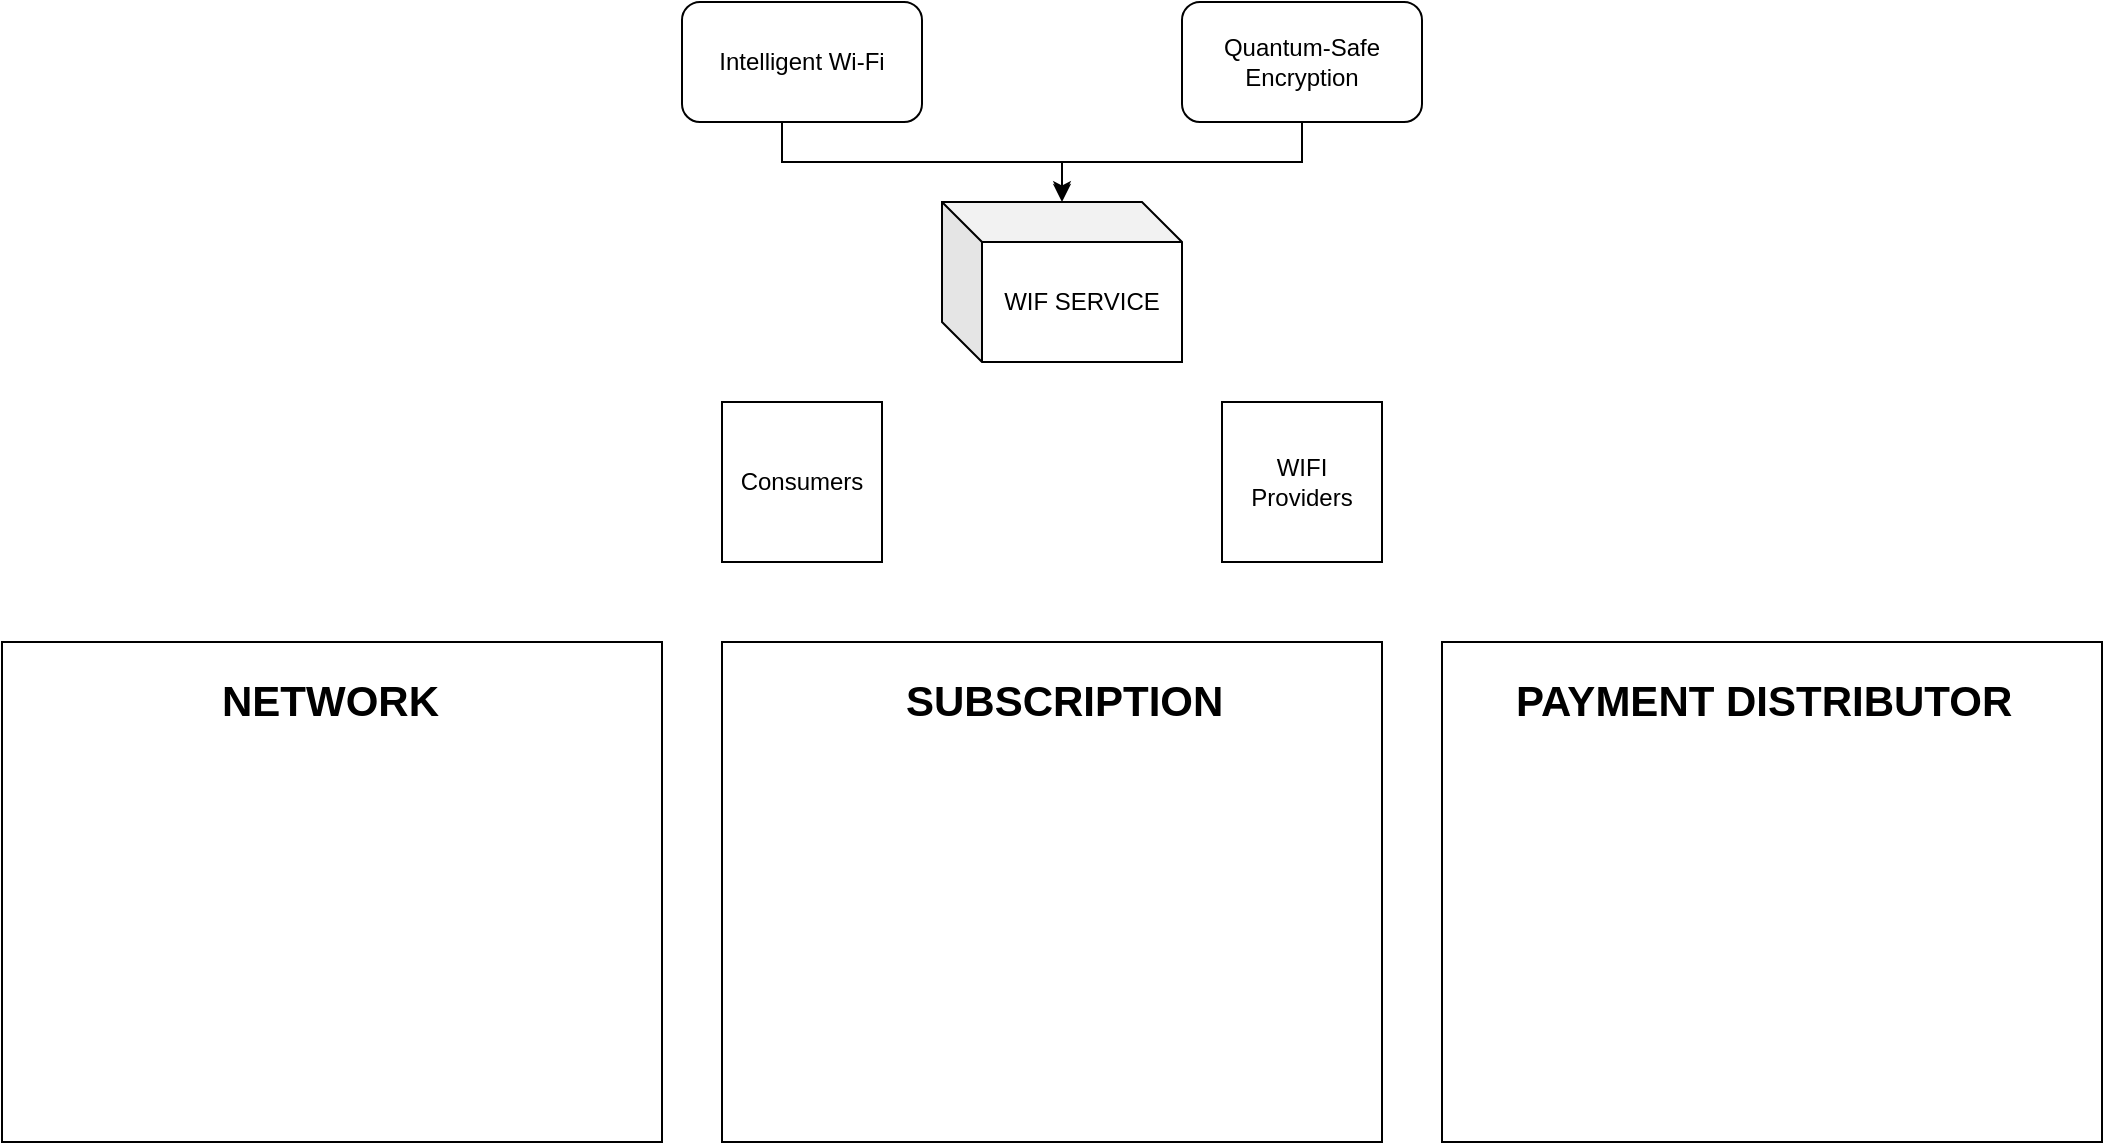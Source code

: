 <mxfile version="24.7.6">
  <diagram name="Page-1" id="238rUeQwhfSeOOqvywA4">
    <mxGraphModel dx="2294" dy="749" grid="1" gridSize="10" guides="1" tooltips="1" connect="1" arrows="1" fold="1" page="1" pageScale="1" pageWidth="850" pageHeight="1100" math="0" shadow="0">
      <root>
        <mxCell id="0" />
        <mxCell id="1" parent="0" />
        <mxCell id="r4k54PH9zmOksumeJLMc-3" style="edgeStyle=orthogonalEdgeStyle;rounded=0;orthogonalLoop=1;jettySize=auto;html=1;" edge="1" parent="1" source="r4k54PH9zmOksumeJLMc-1" target="r4k54PH9zmOksumeJLMc-2">
          <mxGeometry relative="1" as="geometry" />
        </mxCell>
        <mxCell id="r4k54PH9zmOksumeJLMc-1" value="Quantum-Safe Encryption" style="rounded=1;whiteSpace=wrap;html=1;" vertex="1" parent="1">
          <mxGeometry x="60" y="140" width="120" height="60" as="geometry" />
        </mxCell>
        <mxCell id="r4k54PH9zmOksumeJLMc-2" value="WIF SERVICE" style="shape=cube;whiteSpace=wrap;html=1;boundedLbl=1;backgroundOutline=1;darkOpacity=0.05;darkOpacity2=0.1;" vertex="1" parent="1">
          <mxGeometry x="-60" y="240" width="120" height="80" as="geometry" />
        </mxCell>
        <mxCell id="r4k54PH9zmOksumeJLMc-4" value="Intelligent Wi-Fi" style="rounded=1;whiteSpace=wrap;html=1;" vertex="1" parent="1">
          <mxGeometry x="-190" y="140" width="120" height="60" as="geometry" />
        </mxCell>
        <mxCell id="r4k54PH9zmOksumeJLMc-5" style="edgeStyle=orthogonalEdgeStyle;rounded=0;orthogonalLoop=1;jettySize=auto;html=1;entryX=0.5;entryY=-0.017;entryDx=0;entryDy=0;entryPerimeter=0;" edge="1" parent="1" source="r4k54PH9zmOksumeJLMc-4" target="r4k54PH9zmOksumeJLMc-2">
          <mxGeometry relative="1" as="geometry">
            <Array as="points">
              <mxPoint x="-140" y="220" />
              <mxPoint y="220" />
            </Array>
          </mxGeometry>
        </mxCell>
        <mxCell id="r4k54PH9zmOksumeJLMc-6" value="WIFI Providers" style="whiteSpace=wrap;html=1;aspect=fixed;" vertex="1" parent="1">
          <mxGeometry x="80" y="340" width="80" height="80" as="geometry" />
        </mxCell>
        <mxCell id="r4k54PH9zmOksumeJLMc-7" value="Consumers" style="whiteSpace=wrap;html=1;aspect=fixed;" vertex="1" parent="1">
          <mxGeometry x="-170" y="340" width="80" height="80" as="geometry" />
        </mxCell>
        <mxCell id="r4k54PH9zmOksumeJLMc-8" value="" style="rounded=0;whiteSpace=wrap;html=1;" vertex="1" parent="1">
          <mxGeometry x="-170" y="460" width="330" height="250" as="geometry" />
        </mxCell>
        <mxCell id="r4k54PH9zmOksumeJLMc-9" value="&lt;h1 style=&quot;margin-top: 0px; font-size: 21px;&quot;&gt;&lt;font style=&quot;font-size: 21px;&quot;&gt;SUBSCRIPTION&lt;/font&gt;&lt;/h1&gt;&lt;p style=&quot;font-size: 21px;&quot;&gt;&lt;br&gt;&lt;/p&gt;" style="text;html=1;whiteSpace=wrap;overflow=hidden;rounded=0;" vertex="1" parent="1">
          <mxGeometry x="-80" y="470" width="160" height="40" as="geometry" />
        </mxCell>
        <mxCell id="r4k54PH9zmOksumeJLMc-10" value="" style="rounded=0;whiteSpace=wrap;html=1;" vertex="1" parent="1">
          <mxGeometry x="-530" y="460" width="330" height="250" as="geometry" />
        </mxCell>
        <mxCell id="r4k54PH9zmOksumeJLMc-11" value="&lt;h1 style=&quot;margin-top: 0px; font-size: 21px;&quot;&gt;NETWORK&lt;/h1&gt;" style="text;html=1;whiteSpace=wrap;overflow=hidden;rounded=0;" vertex="1" parent="1">
          <mxGeometry x="-422.5" y="470" width="115" height="40" as="geometry" />
        </mxCell>
        <mxCell id="r4k54PH9zmOksumeJLMc-12" value="" style="rounded=0;whiteSpace=wrap;html=1;" vertex="1" parent="1">
          <mxGeometry x="190" y="460" width="330" height="250" as="geometry" />
        </mxCell>
        <mxCell id="r4k54PH9zmOksumeJLMc-13" value="&lt;h1 style=&quot;margin-top: 0px; font-size: 21px;&quot;&gt;PAYMENT DISTRIBUTOR&lt;/h1&gt;" style="text;html=1;whiteSpace=wrap;overflow=hidden;rounded=0;" vertex="1" parent="1">
          <mxGeometry x="225" y="470" width="260" height="40" as="geometry" />
        </mxCell>
      </root>
    </mxGraphModel>
  </diagram>
</mxfile>
